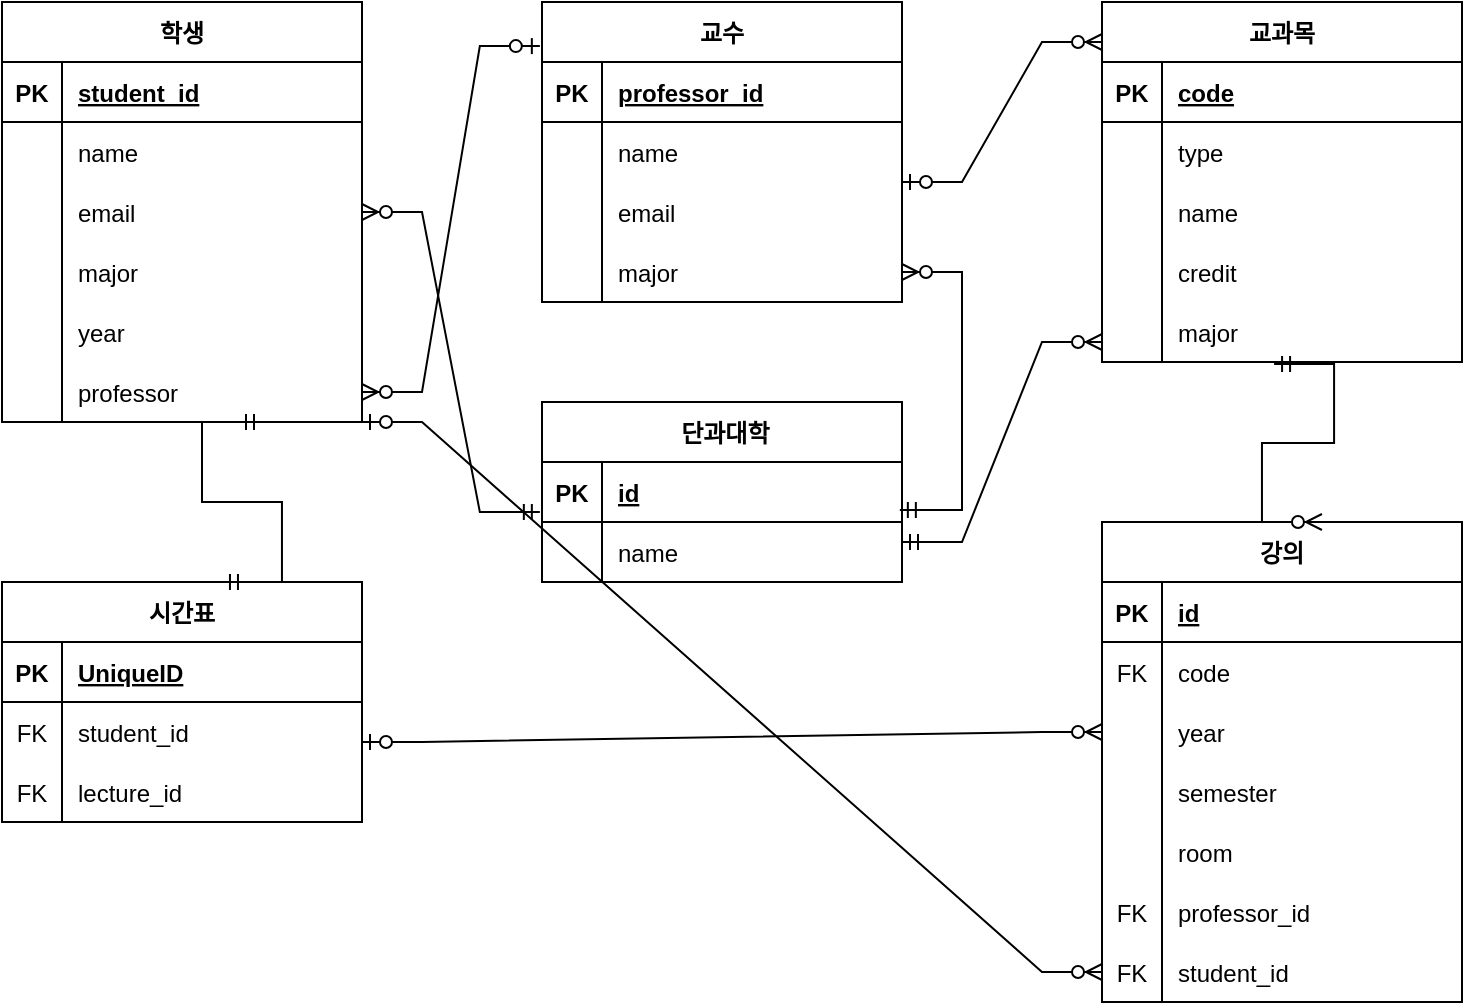 <mxfile version="20.2.6" type="device"><diagram id="R2lEEEUBdFMjLlhIrx00" name="Page-1"><mxGraphModel dx="1422" dy="705" grid="1" gridSize="10" guides="1" tooltips="1" connect="1" arrows="1" fold="1" page="1" pageScale="1" pageWidth="850" pageHeight="1100" math="0" shadow="0" extFonts="Permanent Marker^https://fonts.googleapis.com/css?family=Permanent+Marker"><root><mxCell id="0"/><mxCell id="1" parent="0"/><mxCell id="Uy-VOajb1kSuwkGdI6Oy-1" value="학생" style="shape=table;startSize=30;container=1;collapsible=1;childLayout=tableLayout;fixedRows=1;rowLines=0;fontStyle=1;align=center;resizeLast=1;" vertex="1" parent="1"><mxGeometry x="40" y="40" width="180" height="210" as="geometry"/></mxCell><mxCell id="Uy-VOajb1kSuwkGdI6Oy-2" value="" style="shape=tableRow;horizontal=0;startSize=0;swimlaneHead=0;swimlaneBody=0;fillColor=none;collapsible=0;dropTarget=0;points=[[0,0.5],[1,0.5]];portConstraint=eastwest;top=0;left=0;right=0;bottom=1;" vertex="1" parent="Uy-VOajb1kSuwkGdI6Oy-1"><mxGeometry y="30" width="180" height="30" as="geometry"/></mxCell><mxCell id="Uy-VOajb1kSuwkGdI6Oy-3" value="PK" style="shape=partialRectangle;connectable=0;fillColor=none;top=0;left=0;bottom=0;right=0;fontStyle=1;overflow=hidden;" vertex="1" parent="Uy-VOajb1kSuwkGdI6Oy-2"><mxGeometry width="30" height="30" as="geometry"><mxRectangle width="30" height="30" as="alternateBounds"/></mxGeometry></mxCell><mxCell id="Uy-VOajb1kSuwkGdI6Oy-4" value="student_id" style="shape=partialRectangle;connectable=0;fillColor=none;top=0;left=0;bottom=0;right=0;align=left;spacingLeft=6;fontStyle=5;overflow=hidden;" vertex="1" parent="Uy-VOajb1kSuwkGdI6Oy-2"><mxGeometry x="30" width="150" height="30" as="geometry"><mxRectangle width="150" height="30" as="alternateBounds"/></mxGeometry></mxCell><mxCell id="Uy-VOajb1kSuwkGdI6Oy-5" value="" style="shape=tableRow;horizontal=0;startSize=0;swimlaneHead=0;swimlaneBody=0;fillColor=none;collapsible=0;dropTarget=0;points=[[0,0.5],[1,0.5]];portConstraint=eastwest;top=0;left=0;right=0;bottom=0;" vertex="1" parent="Uy-VOajb1kSuwkGdI6Oy-1"><mxGeometry y="60" width="180" height="30" as="geometry"/></mxCell><mxCell id="Uy-VOajb1kSuwkGdI6Oy-6" value="" style="shape=partialRectangle;connectable=0;fillColor=none;top=0;left=0;bottom=0;right=0;editable=1;overflow=hidden;" vertex="1" parent="Uy-VOajb1kSuwkGdI6Oy-5"><mxGeometry width="30" height="30" as="geometry"><mxRectangle width="30" height="30" as="alternateBounds"/></mxGeometry></mxCell><mxCell id="Uy-VOajb1kSuwkGdI6Oy-7" value="name " style="shape=partialRectangle;connectable=0;fillColor=none;top=0;left=0;bottom=0;right=0;align=left;spacingLeft=6;overflow=hidden;" vertex="1" parent="Uy-VOajb1kSuwkGdI6Oy-5"><mxGeometry x="30" width="150" height="30" as="geometry"><mxRectangle width="150" height="30" as="alternateBounds"/></mxGeometry></mxCell><mxCell id="Uy-VOajb1kSuwkGdI6Oy-8" value="" style="shape=tableRow;horizontal=0;startSize=0;swimlaneHead=0;swimlaneBody=0;fillColor=none;collapsible=0;dropTarget=0;points=[[0,0.5],[1,0.5]];portConstraint=eastwest;top=0;left=0;right=0;bottom=0;" vertex="1" parent="Uy-VOajb1kSuwkGdI6Oy-1"><mxGeometry y="90" width="180" height="30" as="geometry"/></mxCell><mxCell id="Uy-VOajb1kSuwkGdI6Oy-9" value="" style="shape=partialRectangle;connectable=0;fillColor=none;top=0;left=0;bottom=0;right=0;editable=1;overflow=hidden;" vertex="1" parent="Uy-VOajb1kSuwkGdI6Oy-8"><mxGeometry width="30" height="30" as="geometry"><mxRectangle width="30" height="30" as="alternateBounds"/></mxGeometry></mxCell><mxCell id="Uy-VOajb1kSuwkGdI6Oy-10" value="email" style="shape=partialRectangle;connectable=0;fillColor=none;top=0;left=0;bottom=0;right=0;align=left;spacingLeft=6;overflow=hidden;" vertex="1" parent="Uy-VOajb1kSuwkGdI6Oy-8"><mxGeometry x="30" width="150" height="30" as="geometry"><mxRectangle width="150" height="30" as="alternateBounds"/></mxGeometry></mxCell><mxCell id="Uy-VOajb1kSuwkGdI6Oy-11" value="" style="shape=tableRow;horizontal=0;startSize=0;swimlaneHead=0;swimlaneBody=0;fillColor=none;collapsible=0;dropTarget=0;points=[[0,0.5],[1,0.5]];portConstraint=eastwest;top=0;left=0;right=0;bottom=0;" vertex="1" parent="Uy-VOajb1kSuwkGdI6Oy-1"><mxGeometry y="120" width="180" height="30" as="geometry"/></mxCell><mxCell id="Uy-VOajb1kSuwkGdI6Oy-12" value="" style="shape=partialRectangle;connectable=0;fillColor=none;top=0;left=0;bottom=0;right=0;editable=1;overflow=hidden;" vertex="1" parent="Uy-VOajb1kSuwkGdI6Oy-11"><mxGeometry width="30" height="30" as="geometry"><mxRectangle width="30" height="30" as="alternateBounds"/></mxGeometry></mxCell><mxCell id="Uy-VOajb1kSuwkGdI6Oy-13" value="major" style="shape=partialRectangle;connectable=0;fillColor=none;top=0;left=0;bottom=0;right=0;align=left;spacingLeft=6;overflow=hidden;" vertex="1" parent="Uy-VOajb1kSuwkGdI6Oy-11"><mxGeometry x="30" width="150" height="30" as="geometry"><mxRectangle width="150" height="30" as="alternateBounds"/></mxGeometry></mxCell><mxCell id="Uy-VOajb1kSuwkGdI6Oy-52" style="shape=tableRow;horizontal=0;startSize=0;swimlaneHead=0;swimlaneBody=0;fillColor=none;collapsible=0;dropTarget=0;points=[[0,0.5],[1,0.5]];portConstraint=eastwest;top=0;left=0;right=0;bottom=0;" vertex="1" parent="Uy-VOajb1kSuwkGdI6Oy-1"><mxGeometry y="150" width="180" height="30" as="geometry"/></mxCell><mxCell id="Uy-VOajb1kSuwkGdI6Oy-53" style="shape=partialRectangle;connectable=0;fillColor=none;top=0;left=0;bottom=0;right=0;editable=1;overflow=hidden;" vertex="1" parent="Uy-VOajb1kSuwkGdI6Oy-52"><mxGeometry width="30" height="30" as="geometry"><mxRectangle width="30" height="30" as="alternateBounds"/></mxGeometry></mxCell><mxCell id="Uy-VOajb1kSuwkGdI6Oy-54" value="year" style="shape=partialRectangle;connectable=0;fillColor=none;top=0;left=0;bottom=0;right=0;align=left;spacingLeft=6;overflow=hidden;" vertex="1" parent="Uy-VOajb1kSuwkGdI6Oy-52"><mxGeometry x="30" width="150" height="30" as="geometry"><mxRectangle width="150" height="30" as="alternateBounds"/></mxGeometry></mxCell><mxCell id="Uy-VOajb1kSuwkGdI6Oy-122" style="shape=tableRow;horizontal=0;startSize=0;swimlaneHead=0;swimlaneBody=0;fillColor=none;collapsible=0;dropTarget=0;points=[[0,0.5],[1,0.5]];portConstraint=eastwest;top=0;left=0;right=0;bottom=0;" vertex="1" parent="Uy-VOajb1kSuwkGdI6Oy-1"><mxGeometry y="180" width="180" height="30" as="geometry"/></mxCell><mxCell id="Uy-VOajb1kSuwkGdI6Oy-123" style="shape=partialRectangle;connectable=0;fillColor=none;top=0;left=0;bottom=0;right=0;editable=1;overflow=hidden;" vertex="1" parent="Uy-VOajb1kSuwkGdI6Oy-122"><mxGeometry width="30" height="30" as="geometry"><mxRectangle width="30" height="30" as="alternateBounds"/></mxGeometry></mxCell><mxCell id="Uy-VOajb1kSuwkGdI6Oy-124" value="professor" style="shape=partialRectangle;connectable=0;fillColor=none;top=0;left=0;bottom=0;right=0;align=left;spacingLeft=6;overflow=hidden;" vertex="1" parent="Uy-VOajb1kSuwkGdI6Oy-122"><mxGeometry x="30" width="150" height="30" as="geometry"><mxRectangle width="150" height="30" as="alternateBounds"/></mxGeometry></mxCell><mxCell id="Uy-VOajb1kSuwkGdI6Oy-14" value="교수" style="shape=table;startSize=30;container=1;collapsible=1;childLayout=tableLayout;fixedRows=1;rowLines=0;fontStyle=1;align=center;resizeLast=1;" vertex="1" parent="1"><mxGeometry x="310" y="40" width="180" height="150" as="geometry"/></mxCell><mxCell id="Uy-VOajb1kSuwkGdI6Oy-15" value="" style="shape=tableRow;horizontal=0;startSize=0;swimlaneHead=0;swimlaneBody=0;fillColor=none;collapsible=0;dropTarget=0;points=[[0,0.5],[1,0.5]];portConstraint=eastwest;top=0;left=0;right=0;bottom=1;" vertex="1" parent="Uy-VOajb1kSuwkGdI6Oy-14"><mxGeometry y="30" width="180" height="30" as="geometry"/></mxCell><mxCell id="Uy-VOajb1kSuwkGdI6Oy-16" value="PK" style="shape=partialRectangle;connectable=0;fillColor=none;top=0;left=0;bottom=0;right=0;fontStyle=1;overflow=hidden;" vertex="1" parent="Uy-VOajb1kSuwkGdI6Oy-15"><mxGeometry width="30" height="30" as="geometry"><mxRectangle width="30" height="30" as="alternateBounds"/></mxGeometry></mxCell><mxCell id="Uy-VOajb1kSuwkGdI6Oy-17" value="professor_id" style="shape=partialRectangle;connectable=0;fillColor=none;top=0;left=0;bottom=0;right=0;align=left;spacingLeft=6;fontStyle=5;overflow=hidden;" vertex="1" parent="Uy-VOajb1kSuwkGdI6Oy-15"><mxGeometry x="30" width="150" height="30" as="geometry"><mxRectangle width="150" height="30" as="alternateBounds"/></mxGeometry></mxCell><mxCell id="Uy-VOajb1kSuwkGdI6Oy-18" value="" style="shape=tableRow;horizontal=0;startSize=0;swimlaneHead=0;swimlaneBody=0;fillColor=none;collapsible=0;dropTarget=0;points=[[0,0.5],[1,0.5]];portConstraint=eastwest;top=0;left=0;right=0;bottom=0;" vertex="1" parent="Uy-VOajb1kSuwkGdI6Oy-14"><mxGeometry y="60" width="180" height="30" as="geometry"/></mxCell><mxCell id="Uy-VOajb1kSuwkGdI6Oy-19" value="" style="shape=partialRectangle;connectable=0;fillColor=none;top=0;left=0;bottom=0;right=0;editable=1;overflow=hidden;" vertex="1" parent="Uy-VOajb1kSuwkGdI6Oy-18"><mxGeometry width="30" height="30" as="geometry"><mxRectangle width="30" height="30" as="alternateBounds"/></mxGeometry></mxCell><mxCell id="Uy-VOajb1kSuwkGdI6Oy-20" value="name" style="shape=partialRectangle;connectable=0;fillColor=none;top=0;left=0;bottom=0;right=0;align=left;spacingLeft=6;overflow=hidden;" vertex="1" parent="Uy-VOajb1kSuwkGdI6Oy-18"><mxGeometry x="30" width="150" height="30" as="geometry"><mxRectangle width="150" height="30" as="alternateBounds"/></mxGeometry></mxCell><mxCell id="Uy-VOajb1kSuwkGdI6Oy-21" value="" style="shape=tableRow;horizontal=0;startSize=0;swimlaneHead=0;swimlaneBody=0;fillColor=none;collapsible=0;dropTarget=0;points=[[0,0.5],[1,0.5]];portConstraint=eastwest;top=0;left=0;right=0;bottom=0;" vertex="1" parent="Uy-VOajb1kSuwkGdI6Oy-14"><mxGeometry y="90" width="180" height="30" as="geometry"/></mxCell><mxCell id="Uy-VOajb1kSuwkGdI6Oy-22" value="" style="shape=partialRectangle;connectable=0;fillColor=none;top=0;left=0;bottom=0;right=0;editable=1;overflow=hidden;" vertex="1" parent="Uy-VOajb1kSuwkGdI6Oy-21"><mxGeometry width="30" height="30" as="geometry"><mxRectangle width="30" height="30" as="alternateBounds"/></mxGeometry></mxCell><mxCell id="Uy-VOajb1kSuwkGdI6Oy-23" value="email" style="shape=partialRectangle;connectable=0;fillColor=none;top=0;left=0;bottom=0;right=0;align=left;spacingLeft=6;overflow=hidden;" vertex="1" parent="Uy-VOajb1kSuwkGdI6Oy-21"><mxGeometry x="30" width="150" height="30" as="geometry"><mxRectangle width="150" height="30" as="alternateBounds"/></mxGeometry></mxCell><mxCell id="Uy-VOajb1kSuwkGdI6Oy-24" value="" style="shape=tableRow;horizontal=0;startSize=0;swimlaneHead=0;swimlaneBody=0;fillColor=none;collapsible=0;dropTarget=0;points=[[0,0.5],[1,0.5]];portConstraint=eastwest;top=0;left=0;right=0;bottom=0;" vertex="1" parent="Uy-VOajb1kSuwkGdI6Oy-14"><mxGeometry y="120" width="180" height="30" as="geometry"/></mxCell><mxCell id="Uy-VOajb1kSuwkGdI6Oy-25" value="" style="shape=partialRectangle;connectable=0;fillColor=none;top=0;left=0;bottom=0;right=0;editable=1;overflow=hidden;" vertex="1" parent="Uy-VOajb1kSuwkGdI6Oy-24"><mxGeometry width="30" height="30" as="geometry"><mxRectangle width="30" height="30" as="alternateBounds"/></mxGeometry></mxCell><mxCell id="Uy-VOajb1kSuwkGdI6Oy-26" value="major" style="shape=partialRectangle;connectable=0;fillColor=none;top=0;left=0;bottom=0;right=0;align=left;spacingLeft=6;overflow=hidden;" vertex="1" parent="Uy-VOajb1kSuwkGdI6Oy-24"><mxGeometry x="30" width="150" height="30" as="geometry"><mxRectangle width="150" height="30" as="alternateBounds"/></mxGeometry></mxCell><mxCell id="Uy-VOajb1kSuwkGdI6Oy-27" value="교과목" style="shape=table;startSize=30;container=1;collapsible=1;childLayout=tableLayout;fixedRows=1;rowLines=0;fontStyle=1;align=center;resizeLast=1;" vertex="1" parent="1"><mxGeometry x="590" y="40" width="180" height="180" as="geometry"/></mxCell><mxCell id="Uy-VOajb1kSuwkGdI6Oy-28" value="" style="shape=tableRow;horizontal=0;startSize=0;swimlaneHead=0;swimlaneBody=0;fillColor=none;collapsible=0;dropTarget=0;points=[[0,0.5],[1,0.5]];portConstraint=eastwest;top=0;left=0;right=0;bottom=1;" vertex="1" parent="Uy-VOajb1kSuwkGdI6Oy-27"><mxGeometry y="30" width="180" height="30" as="geometry"/></mxCell><mxCell id="Uy-VOajb1kSuwkGdI6Oy-29" value="PK" style="shape=partialRectangle;connectable=0;fillColor=none;top=0;left=0;bottom=0;right=0;fontStyle=1;overflow=hidden;" vertex="1" parent="Uy-VOajb1kSuwkGdI6Oy-28"><mxGeometry width="30" height="30" as="geometry"><mxRectangle width="30" height="30" as="alternateBounds"/></mxGeometry></mxCell><mxCell id="Uy-VOajb1kSuwkGdI6Oy-30" value="code" style="shape=partialRectangle;connectable=0;fillColor=none;top=0;left=0;bottom=0;right=0;align=left;spacingLeft=6;fontStyle=5;overflow=hidden;" vertex="1" parent="Uy-VOajb1kSuwkGdI6Oy-28"><mxGeometry x="30" width="150" height="30" as="geometry"><mxRectangle width="150" height="30" as="alternateBounds"/></mxGeometry></mxCell><mxCell id="Uy-VOajb1kSuwkGdI6Oy-31" value="" style="shape=tableRow;horizontal=0;startSize=0;swimlaneHead=0;swimlaneBody=0;fillColor=none;collapsible=0;dropTarget=0;points=[[0,0.5],[1,0.5]];portConstraint=eastwest;top=0;left=0;right=0;bottom=0;" vertex="1" parent="Uy-VOajb1kSuwkGdI6Oy-27"><mxGeometry y="60" width="180" height="30" as="geometry"/></mxCell><mxCell id="Uy-VOajb1kSuwkGdI6Oy-32" value="" style="shape=partialRectangle;connectable=0;fillColor=none;top=0;left=0;bottom=0;right=0;editable=1;overflow=hidden;" vertex="1" parent="Uy-VOajb1kSuwkGdI6Oy-31"><mxGeometry width="30" height="30" as="geometry"><mxRectangle width="30" height="30" as="alternateBounds"/></mxGeometry></mxCell><mxCell id="Uy-VOajb1kSuwkGdI6Oy-33" value="type" style="shape=partialRectangle;connectable=0;fillColor=none;top=0;left=0;bottom=0;right=0;align=left;spacingLeft=6;overflow=hidden;" vertex="1" parent="Uy-VOajb1kSuwkGdI6Oy-31"><mxGeometry x="30" width="150" height="30" as="geometry"><mxRectangle width="150" height="30" as="alternateBounds"/></mxGeometry></mxCell><mxCell id="Uy-VOajb1kSuwkGdI6Oy-59" style="shape=tableRow;horizontal=0;startSize=0;swimlaneHead=0;swimlaneBody=0;fillColor=none;collapsible=0;dropTarget=0;points=[[0,0.5],[1,0.5]];portConstraint=eastwest;top=0;left=0;right=0;bottom=0;" vertex="1" parent="Uy-VOajb1kSuwkGdI6Oy-27"><mxGeometry y="90" width="180" height="30" as="geometry"/></mxCell><mxCell id="Uy-VOajb1kSuwkGdI6Oy-60" style="shape=partialRectangle;connectable=0;fillColor=none;top=0;left=0;bottom=0;right=0;editable=1;overflow=hidden;" vertex="1" parent="Uy-VOajb1kSuwkGdI6Oy-59"><mxGeometry width="30" height="30" as="geometry"><mxRectangle width="30" height="30" as="alternateBounds"/></mxGeometry></mxCell><mxCell id="Uy-VOajb1kSuwkGdI6Oy-61" value="name" style="shape=partialRectangle;connectable=0;fillColor=none;top=0;left=0;bottom=0;right=0;align=left;spacingLeft=6;overflow=hidden;" vertex="1" parent="Uy-VOajb1kSuwkGdI6Oy-59"><mxGeometry x="30" width="150" height="30" as="geometry"><mxRectangle width="150" height="30" as="alternateBounds"/></mxGeometry></mxCell><mxCell id="Uy-VOajb1kSuwkGdI6Oy-62" style="shape=tableRow;horizontal=0;startSize=0;swimlaneHead=0;swimlaneBody=0;fillColor=none;collapsible=0;dropTarget=0;points=[[0,0.5],[1,0.5]];portConstraint=eastwest;top=0;left=0;right=0;bottom=0;" vertex="1" parent="Uy-VOajb1kSuwkGdI6Oy-27"><mxGeometry y="120" width="180" height="30" as="geometry"/></mxCell><mxCell id="Uy-VOajb1kSuwkGdI6Oy-63" style="shape=partialRectangle;connectable=0;fillColor=none;top=0;left=0;bottom=0;right=0;editable=1;overflow=hidden;" vertex="1" parent="Uy-VOajb1kSuwkGdI6Oy-62"><mxGeometry width="30" height="30" as="geometry"><mxRectangle width="30" height="30" as="alternateBounds"/></mxGeometry></mxCell><mxCell id="Uy-VOajb1kSuwkGdI6Oy-64" value="credit" style="shape=partialRectangle;connectable=0;fillColor=none;top=0;left=0;bottom=0;right=0;align=left;spacingLeft=6;overflow=hidden;" vertex="1" parent="Uy-VOajb1kSuwkGdI6Oy-62"><mxGeometry x="30" width="150" height="30" as="geometry"><mxRectangle width="150" height="30" as="alternateBounds"/></mxGeometry></mxCell><mxCell id="Uy-VOajb1kSuwkGdI6Oy-135" style="shape=tableRow;horizontal=0;startSize=0;swimlaneHead=0;swimlaneBody=0;fillColor=none;collapsible=0;dropTarget=0;points=[[0,0.5],[1,0.5]];portConstraint=eastwest;top=0;left=0;right=0;bottom=0;" vertex="1" parent="Uy-VOajb1kSuwkGdI6Oy-27"><mxGeometry y="150" width="180" height="30" as="geometry"/></mxCell><mxCell id="Uy-VOajb1kSuwkGdI6Oy-136" style="shape=partialRectangle;connectable=0;fillColor=none;top=0;left=0;bottom=0;right=0;editable=1;overflow=hidden;" vertex="1" parent="Uy-VOajb1kSuwkGdI6Oy-135"><mxGeometry width="30" height="30" as="geometry"><mxRectangle width="30" height="30" as="alternateBounds"/></mxGeometry></mxCell><mxCell id="Uy-VOajb1kSuwkGdI6Oy-137" value="major" style="shape=partialRectangle;connectable=0;fillColor=none;top=0;left=0;bottom=0;right=0;align=left;spacingLeft=6;overflow=hidden;" vertex="1" parent="Uy-VOajb1kSuwkGdI6Oy-135"><mxGeometry x="30" width="150" height="30" as="geometry"><mxRectangle width="150" height="30" as="alternateBounds"/></mxGeometry></mxCell><mxCell id="Uy-VOajb1kSuwkGdI6Oy-65" value="강의" style="shape=table;startSize=30;container=1;collapsible=1;childLayout=tableLayout;fixedRows=1;rowLines=0;fontStyle=1;align=center;resizeLast=1;" vertex="1" parent="1"><mxGeometry x="590" y="300" width="180" height="240" as="geometry"/></mxCell><mxCell id="Uy-VOajb1kSuwkGdI6Oy-66" value="" style="shape=tableRow;horizontal=0;startSize=0;swimlaneHead=0;swimlaneBody=0;fillColor=none;collapsible=0;dropTarget=0;points=[[0,0.5],[1,0.5]];portConstraint=eastwest;top=0;left=0;right=0;bottom=1;" vertex="1" parent="Uy-VOajb1kSuwkGdI6Oy-65"><mxGeometry y="30" width="180" height="30" as="geometry"/></mxCell><mxCell id="Uy-VOajb1kSuwkGdI6Oy-67" value="PK" style="shape=partialRectangle;connectable=0;fillColor=none;top=0;left=0;bottom=0;right=0;fontStyle=1;overflow=hidden;" vertex="1" parent="Uy-VOajb1kSuwkGdI6Oy-66"><mxGeometry width="30" height="30" as="geometry"><mxRectangle width="30" height="30" as="alternateBounds"/></mxGeometry></mxCell><mxCell id="Uy-VOajb1kSuwkGdI6Oy-68" value="id" style="shape=partialRectangle;connectable=0;fillColor=none;top=0;left=0;bottom=0;right=0;align=left;spacingLeft=6;fontStyle=5;overflow=hidden;" vertex="1" parent="Uy-VOajb1kSuwkGdI6Oy-66"><mxGeometry x="30" width="150" height="30" as="geometry"><mxRectangle width="150" height="30" as="alternateBounds"/></mxGeometry></mxCell><mxCell id="Uy-VOajb1kSuwkGdI6Oy-69" value="" style="shape=tableRow;horizontal=0;startSize=0;swimlaneHead=0;swimlaneBody=0;fillColor=none;collapsible=0;dropTarget=0;points=[[0,0.5],[1,0.5]];portConstraint=eastwest;top=0;left=0;right=0;bottom=0;" vertex="1" parent="Uy-VOajb1kSuwkGdI6Oy-65"><mxGeometry y="60" width="180" height="30" as="geometry"/></mxCell><mxCell id="Uy-VOajb1kSuwkGdI6Oy-70" value="FK" style="shape=partialRectangle;connectable=0;fillColor=none;top=0;left=0;bottom=0;right=0;editable=1;overflow=hidden;" vertex="1" parent="Uy-VOajb1kSuwkGdI6Oy-69"><mxGeometry width="30" height="30" as="geometry"><mxRectangle width="30" height="30" as="alternateBounds"/></mxGeometry></mxCell><mxCell id="Uy-VOajb1kSuwkGdI6Oy-71" value="code" style="shape=partialRectangle;connectable=0;fillColor=none;top=0;left=0;bottom=0;right=0;align=left;spacingLeft=6;overflow=hidden;" vertex="1" parent="Uy-VOajb1kSuwkGdI6Oy-69"><mxGeometry x="30" width="150" height="30" as="geometry"><mxRectangle width="150" height="30" as="alternateBounds"/></mxGeometry></mxCell><mxCell id="Uy-VOajb1kSuwkGdI6Oy-72" value="" style="shape=tableRow;horizontal=0;startSize=0;swimlaneHead=0;swimlaneBody=0;fillColor=none;collapsible=0;dropTarget=0;points=[[0,0.5],[1,0.5]];portConstraint=eastwest;top=0;left=0;right=0;bottom=0;" vertex="1" parent="Uy-VOajb1kSuwkGdI6Oy-65"><mxGeometry y="90" width="180" height="30" as="geometry"/></mxCell><mxCell id="Uy-VOajb1kSuwkGdI6Oy-73" value="" style="shape=partialRectangle;connectable=0;fillColor=none;top=0;left=0;bottom=0;right=0;editable=1;overflow=hidden;" vertex="1" parent="Uy-VOajb1kSuwkGdI6Oy-72"><mxGeometry width="30" height="30" as="geometry"><mxRectangle width="30" height="30" as="alternateBounds"/></mxGeometry></mxCell><mxCell id="Uy-VOajb1kSuwkGdI6Oy-74" value="year" style="shape=partialRectangle;connectable=0;fillColor=none;top=0;left=0;bottom=0;right=0;align=left;spacingLeft=6;overflow=hidden;" vertex="1" parent="Uy-VOajb1kSuwkGdI6Oy-72"><mxGeometry x="30" width="150" height="30" as="geometry"><mxRectangle width="150" height="30" as="alternateBounds"/></mxGeometry></mxCell><mxCell id="Uy-VOajb1kSuwkGdI6Oy-75" value="" style="shape=tableRow;horizontal=0;startSize=0;swimlaneHead=0;swimlaneBody=0;fillColor=none;collapsible=0;dropTarget=0;points=[[0,0.5],[1,0.5]];portConstraint=eastwest;top=0;left=0;right=0;bottom=0;" vertex="1" parent="Uy-VOajb1kSuwkGdI6Oy-65"><mxGeometry y="120" width="180" height="30" as="geometry"/></mxCell><mxCell id="Uy-VOajb1kSuwkGdI6Oy-76" value="" style="shape=partialRectangle;connectable=0;fillColor=none;top=0;left=0;bottom=0;right=0;editable=1;overflow=hidden;" vertex="1" parent="Uy-VOajb1kSuwkGdI6Oy-75"><mxGeometry width="30" height="30" as="geometry"><mxRectangle width="30" height="30" as="alternateBounds"/></mxGeometry></mxCell><mxCell id="Uy-VOajb1kSuwkGdI6Oy-77" value="semester" style="shape=partialRectangle;connectable=0;fillColor=none;top=0;left=0;bottom=0;right=0;align=left;spacingLeft=6;overflow=hidden;" vertex="1" parent="Uy-VOajb1kSuwkGdI6Oy-75"><mxGeometry x="30" width="150" height="30" as="geometry"><mxRectangle width="150" height="30" as="alternateBounds"/></mxGeometry></mxCell><mxCell id="Uy-VOajb1kSuwkGdI6Oy-81" style="shape=tableRow;horizontal=0;startSize=0;swimlaneHead=0;swimlaneBody=0;fillColor=none;collapsible=0;dropTarget=0;points=[[0,0.5],[1,0.5]];portConstraint=eastwest;top=0;left=0;right=0;bottom=0;" vertex="1" parent="Uy-VOajb1kSuwkGdI6Oy-65"><mxGeometry y="150" width="180" height="30" as="geometry"/></mxCell><mxCell id="Uy-VOajb1kSuwkGdI6Oy-82" style="shape=partialRectangle;connectable=0;fillColor=none;top=0;left=0;bottom=0;right=0;editable=1;overflow=hidden;" vertex="1" parent="Uy-VOajb1kSuwkGdI6Oy-81"><mxGeometry width="30" height="30" as="geometry"><mxRectangle width="30" height="30" as="alternateBounds"/></mxGeometry></mxCell><mxCell id="Uy-VOajb1kSuwkGdI6Oy-83" value="room" style="shape=partialRectangle;connectable=0;fillColor=none;top=0;left=0;bottom=0;right=0;align=left;spacingLeft=6;overflow=hidden;" vertex="1" parent="Uy-VOajb1kSuwkGdI6Oy-81"><mxGeometry x="30" width="150" height="30" as="geometry"><mxRectangle width="150" height="30" as="alternateBounds"/></mxGeometry></mxCell><mxCell id="Uy-VOajb1kSuwkGdI6Oy-78" style="shape=tableRow;horizontal=0;startSize=0;swimlaneHead=0;swimlaneBody=0;fillColor=none;collapsible=0;dropTarget=0;points=[[0,0.5],[1,0.5]];portConstraint=eastwest;top=0;left=0;right=0;bottom=0;" vertex="1" parent="Uy-VOajb1kSuwkGdI6Oy-65"><mxGeometry y="180" width="180" height="30" as="geometry"/></mxCell><mxCell id="Uy-VOajb1kSuwkGdI6Oy-79" value="FK" style="shape=partialRectangle;connectable=0;fillColor=none;top=0;left=0;bottom=0;right=0;editable=1;overflow=hidden;" vertex="1" parent="Uy-VOajb1kSuwkGdI6Oy-78"><mxGeometry width="30" height="30" as="geometry"><mxRectangle width="30" height="30" as="alternateBounds"/></mxGeometry></mxCell><mxCell id="Uy-VOajb1kSuwkGdI6Oy-80" value="professor_id" style="shape=partialRectangle;connectable=0;fillColor=none;top=0;left=0;bottom=0;right=0;align=left;spacingLeft=6;overflow=hidden;" vertex="1" parent="Uy-VOajb1kSuwkGdI6Oy-78"><mxGeometry x="30" width="150" height="30" as="geometry"><mxRectangle width="150" height="30" as="alternateBounds"/></mxGeometry></mxCell><mxCell id="Uy-VOajb1kSuwkGdI6Oy-131" style="shape=tableRow;horizontal=0;startSize=0;swimlaneHead=0;swimlaneBody=0;fillColor=none;collapsible=0;dropTarget=0;points=[[0,0.5],[1,0.5]];portConstraint=eastwest;top=0;left=0;right=0;bottom=0;" vertex="1" parent="Uy-VOajb1kSuwkGdI6Oy-65"><mxGeometry y="210" width="180" height="30" as="geometry"/></mxCell><mxCell id="Uy-VOajb1kSuwkGdI6Oy-132" value="FK" style="shape=partialRectangle;connectable=0;fillColor=none;top=0;left=0;bottom=0;right=0;editable=1;overflow=hidden;" vertex="1" parent="Uy-VOajb1kSuwkGdI6Oy-131"><mxGeometry width="30" height="30" as="geometry"><mxRectangle width="30" height="30" as="alternateBounds"/></mxGeometry></mxCell><mxCell id="Uy-VOajb1kSuwkGdI6Oy-133" value="student_id" style="shape=partialRectangle;connectable=0;fillColor=none;top=0;left=0;bottom=0;right=0;align=left;spacingLeft=6;overflow=hidden;" vertex="1" parent="Uy-VOajb1kSuwkGdI6Oy-131"><mxGeometry x="30" width="150" height="30" as="geometry"><mxRectangle width="150" height="30" as="alternateBounds"/></mxGeometry></mxCell><mxCell id="Uy-VOajb1kSuwkGdI6Oy-84" value="" style="edgeStyle=entityRelationEdgeStyle;fontSize=12;html=1;endArrow=ERzeroToMany;startArrow=ERmandOne;rounded=0;entryX=0.611;entryY=0;entryDx=0;entryDy=0;entryPerimeter=0;exitX=0.478;exitY=1.033;exitDx=0;exitDy=0;exitPerimeter=0;" edge="1" parent="1" source="Uy-VOajb1kSuwkGdI6Oy-135" target="Uy-VOajb1kSuwkGdI6Oy-65"><mxGeometry width="100" height="100" relative="1" as="geometry"><mxPoint x="670" y="190" as="sourcePoint"/><mxPoint x="770" y="90" as="targetPoint"/></mxGeometry></mxCell><mxCell id="Uy-VOajb1kSuwkGdI6Oy-85" value="시간표" style="shape=table;startSize=30;container=1;collapsible=1;childLayout=tableLayout;fixedRows=1;rowLines=0;fontStyle=1;align=center;resizeLast=1;" vertex="1" parent="1"><mxGeometry x="40" y="330" width="180" height="120" as="geometry"/></mxCell><mxCell id="Uy-VOajb1kSuwkGdI6Oy-86" value="" style="shape=tableRow;horizontal=0;startSize=0;swimlaneHead=0;swimlaneBody=0;fillColor=none;collapsible=0;dropTarget=0;points=[[0,0.5],[1,0.5]];portConstraint=eastwest;top=0;left=0;right=0;bottom=1;" vertex="1" parent="Uy-VOajb1kSuwkGdI6Oy-85"><mxGeometry y="30" width="180" height="30" as="geometry"/></mxCell><mxCell id="Uy-VOajb1kSuwkGdI6Oy-87" value="PK" style="shape=partialRectangle;connectable=0;fillColor=none;top=0;left=0;bottom=0;right=0;fontStyle=1;overflow=hidden;" vertex="1" parent="Uy-VOajb1kSuwkGdI6Oy-86"><mxGeometry width="30" height="30" as="geometry"><mxRectangle width="30" height="30" as="alternateBounds"/></mxGeometry></mxCell><mxCell id="Uy-VOajb1kSuwkGdI6Oy-88" value="UniqueID" style="shape=partialRectangle;connectable=0;fillColor=none;top=0;left=0;bottom=0;right=0;align=left;spacingLeft=6;fontStyle=5;overflow=hidden;" vertex="1" parent="Uy-VOajb1kSuwkGdI6Oy-86"><mxGeometry x="30" width="150" height="30" as="geometry"><mxRectangle width="150" height="30" as="alternateBounds"/></mxGeometry></mxCell><mxCell id="Uy-VOajb1kSuwkGdI6Oy-101" style="shape=tableRow;horizontal=0;startSize=0;swimlaneHead=0;swimlaneBody=0;fillColor=none;collapsible=0;dropTarget=0;points=[[0,0.5],[1,0.5]];portConstraint=eastwest;top=0;left=0;right=0;bottom=0;" vertex="1" parent="Uy-VOajb1kSuwkGdI6Oy-85"><mxGeometry y="60" width="180" height="30" as="geometry"/></mxCell><mxCell id="Uy-VOajb1kSuwkGdI6Oy-102" value="FK" style="shape=partialRectangle;connectable=0;fillColor=none;top=0;left=0;bottom=0;right=0;editable=1;overflow=hidden;" vertex="1" parent="Uy-VOajb1kSuwkGdI6Oy-101"><mxGeometry width="30" height="30" as="geometry"><mxRectangle width="30" height="30" as="alternateBounds"/></mxGeometry></mxCell><mxCell id="Uy-VOajb1kSuwkGdI6Oy-103" value="student_id" style="shape=partialRectangle;connectable=0;fillColor=none;top=0;left=0;bottom=0;right=0;align=left;spacingLeft=6;overflow=hidden;" vertex="1" parent="Uy-VOajb1kSuwkGdI6Oy-101"><mxGeometry x="30" width="150" height="30" as="geometry"><mxRectangle width="150" height="30" as="alternateBounds"/></mxGeometry></mxCell><mxCell id="Uy-VOajb1kSuwkGdI6Oy-89" value="" style="shape=tableRow;horizontal=0;startSize=0;swimlaneHead=0;swimlaneBody=0;fillColor=none;collapsible=0;dropTarget=0;points=[[0,0.5],[1,0.5]];portConstraint=eastwest;top=0;left=0;right=0;bottom=0;" vertex="1" parent="Uy-VOajb1kSuwkGdI6Oy-85"><mxGeometry y="90" width="180" height="30" as="geometry"/></mxCell><mxCell id="Uy-VOajb1kSuwkGdI6Oy-90" value="FK" style="shape=partialRectangle;connectable=0;fillColor=none;top=0;left=0;bottom=0;right=0;editable=1;overflow=hidden;" vertex="1" parent="Uy-VOajb1kSuwkGdI6Oy-89"><mxGeometry width="30" height="30" as="geometry"><mxRectangle width="30" height="30" as="alternateBounds"/></mxGeometry></mxCell><mxCell id="Uy-VOajb1kSuwkGdI6Oy-91" value="lecture_id" style="shape=partialRectangle;connectable=0;fillColor=none;top=0;left=0;bottom=0;right=0;align=left;spacingLeft=6;overflow=hidden;" vertex="1" parent="Uy-VOajb1kSuwkGdI6Oy-89"><mxGeometry x="30" width="150" height="30" as="geometry"><mxRectangle width="150" height="30" as="alternateBounds"/></mxGeometry></mxCell><mxCell id="Uy-VOajb1kSuwkGdI6Oy-104" value=" 단과대학" style="shape=table;startSize=30;container=1;collapsible=1;childLayout=tableLayout;fixedRows=1;rowLines=0;fontStyle=1;align=center;resizeLast=1;" vertex="1" parent="1"><mxGeometry x="310" y="240" width="180" height="90" as="geometry"/></mxCell><mxCell id="Uy-VOajb1kSuwkGdI6Oy-105" value="" style="shape=tableRow;horizontal=0;startSize=0;swimlaneHead=0;swimlaneBody=0;fillColor=none;collapsible=0;dropTarget=0;points=[[0,0.5],[1,0.5]];portConstraint=eastwest;top=0;left=0;right=0;bottom=1;" vertex="1" parent="Uy-VOajb1kSuwkGdI6Oy-104"><mxGeometry y="30" width="180" height="30" as="geometry"/></mxCell><mxCell id="Uy-VOajb1kSuwkGdI6Oy-106" value="PK" style="shape=partialRectangle;connectable=0;fillColor=none;top=0;left=0;bottom=0;right=0;fontStyle=1;overflow=hidden;" vertex="1" parent="Uy-VOajb1kSuwkGdI6Oy-105"><mxGeometry width="30" height="30" as="geometry"><mxRectangle width="30" height="30" as="alternateBounds"/></mxGeometry></mxCell><mxCell id="Uy-VOajb1kSuwkGdI6Oy-107" value="id" style="shape=partialRectangle;connectable=0;fillColor=none;top=0;left=0;bottom=0;right=0;align=left;spacingLeft=6;fontStyle=5;overflow=hidden;" vertex="1" parent="Uy-VOajb1kSuwkGdI6Oy-105"><mxGeometry x="30" width="150" height="30" as="geometry"><mxRectangle width="150" height="30" as="alternateBounds"/></mxGeometry></mxCell><mxCell id="Uy-VOajb1kSuwkGdI6Oy-108" value="" style="shape=tableRow;horizontal=0;startSize=0;swimlaneHead=0;swimlaneBody=0;fillColor=none;collapsible=0;dropTarget=0;points=[[0,0.5],[1,0.5]];portConstraint=eastwest;top=0;left=0;right=0;bottom=0;" vertex="1" parent="Uy-VOajb1kSuwkGdI6Oy-104"><mxGeometry y="60" width="180" height="30" as="geometry"/></mxCell><mxCell id="Uy-VOajb1kSuwkGdI6Oy-109" value="" style="shape=partialRectangle;connectable=0;fillColor=none;top=0;left=0;bottom=0;right=0;editable=1;overflow=hidden;" vertex="1" parent="Uy-VOajb1kSuwkGdI6Oy-108"><mxGeometry width="30" height="30" as="geometry"><mxRectangle width="30" height="30" as="alternateBounds"/></mxGeometry></mxCell><mxCell id="Uy-VOajb1kSuwkGdI6Oy-110" value="name" style="shape=partialRectangle;connectable=0;fillColor=none;top=0;left=0;bottom=0;right=0;align=left;spacingLeft=6;overflow=hidden;" vertex="1" parent="Uy-VOajb1kSuwkGdI6Oy-108"><mxGeometry x="30" width="150" height="30" as="geometry"><mxRectangle width="150" height="30" as="alternateBounds"/></mxGeometry></mxCell><mxCell id="Uy-VOajb1kSuwkGdI6Oy-117" value="" style="edgeStyle=entityRelationEdgeStyle;fontSize=12;html=1;endArrow=ERzeroToMany;startArrow=ERmandOne;rounded=0;exitX=0.994;exitY=0.8;exitDx=0;exitDy=0;exitPerimeter=0;" edge="1" parent="1" source="Uy-VOajb1kSuwkGdI6Oy-105" target="Uy-VOajb1kSuwkGdI6Oy-24"><mxGeometry width="100" height="100" relative="1" as="geometry"><mxPoint x="375" y="240" as="sourcePoint"/><mxPoint x="475" y="140" as="targetPoint"/></mxGeometry></mxCell><mxCell id="Uy-VOajb1kSuwkGdI6Oy-118" value="" style="edgeStyle=entityRelationEdgeStyle;fontSize=12;html=1;endArrow=ERzeroToMany;startArrow=ERmandOne;rounded=0;entryX=1;entryY=0.5;entryDx=0;entryDy=0;exitX=-0.006;exitY=0.833;exitDx=0;exitDy=0;exitPerimeter=0;" edge="1" parent="1" source="Uy-VOajb1kSuwkGdI6Oy-105" target="Uy-VOajb1kSuwkGdI6Oy-8"><mxGeometry width="100" height="100" relative="1" as="geometry"><mxPoint x="300" y="260" as="sourcePoint"/><mxPoint x="410" y="160" as="targetPoint"/></mxGeometry></mxCell><mxCell id="Uy-VOajb1kSuwkGdI6Oy-120" value="" style="edgeStyle=entityRelationEdgeStyle;fontSize=12;html=1;endArrow=ERzeroToMany;startArrow=ERzeroToOne;rounded=0;" edge="1" parent="1"><mxGeometry width="100" height="100" relative="1" as="geometry"><mxPoint x="490" y="130" as="sourcePoint"/><mxPoint x="590" y="60" as="targetPoint"/></mxGeometry></mxCell><mxCell id="Uy-VOajb1kSuwkGdI6Oy-125" value="" style="edgeStyle=entityRelationEdgeStyle;fontSize=12;html=1;endArrow=ERzeroToMany;startArrow=ERzeroToOne;rounded=0;entryX=1;entryY=0.5;entryDx=0;entryDy=0;exitX=-0.006;exitY=0.147;exitDx=0;exitDy=0;exitPerimeter=0;" edge="1" parent="1" source="Uy-VOajb1kSuwkGdI6Oy-14" target="Uy-VOajb1kSuwkGdI6Oy-122"><mxGeometry width="100" height="100" relative="1" as="geometry"><mxPoint x="310" y="140" as="sourcePoint"/><mxPoint x="410" y="40" as="targetPoint"/></mxGeometry></mxCell><mxCell id="Uy-VOajb1kSuwkGdI6Oy-126" value="" style="edgeStyle=entityRelationEdgeStyle;fontSize=12;html=1;endArrow=ERmandOne;startArrow=ERmandOne;rounded=0;exitX=0.611;exitY=0;exitDx=0;exitDy=0;exitPerimeter=0;" edge="1" parent="1" source="Uy-VOajb1kSuwkGdI6Oy-85"><mxGeometry width="100" height="100" relative="1" as="geometry"><mxPoint x="70" y="350" as="sourcePoint"/><mxPoint x="170" y="250" as="targetPoint"/></mxGeometry></mxCell><mxCell id="Uy-VOajb1kSuwkGdI6Oy-134" value="" style="edgeStyle=entityRelationEdgeStyle;fontSize=12;html=1;endArrow=ERzeroToMany;startArrow=ERzeroToOne;rounded=0;entryX=0;entryY=0.5;entryDx=0;entryDy=0;" edge="1" parent="1" target="Uy-VOajb1kSuwkGdI6Oy-131"><mxGeometry width="100" height="100" relative="1" as="geometry"><mxPoint x="220" y="250" as="sourcePoint"/><mxPoint x="320" y="150" as="targetPoint"/></mxGeometry></mxCell><mxCell id="Uy-VOajb1kSuwkGdI6Oy-138" value="" style="edgeStyle=entityRelationEdgeStyle;fontSize=12;html=1;endArrow=ERzeroToMany;startArrow=ERmandOne;rounded=0;" edge="1" parent="1"><mxGeometry width="100" height="100" relative="1" as="geometry"><mxPoint x="490" y="310" as="sourcePoint"/><mxPoint x="590" y="210" as="targetPoint"/></mxGeometry></mxCell><mxCell id="Uy-VOajb1kSuwkGdI6Oy-139" value="" style="edgeStyle=entityRelationEdgeStyle;fontSize=12;html=1;endArrow=ERzeroToMany;startArrow=ERzeroToOne;rounded=0;entryX=0;entryY=0.5;entryDx=0;entryDy=0;" edge="1" parent="1" target="Uy-VOajb1kSuwkGdI6Oy-72"><mxGeometry width="100" height="100" relative="1" as="geometry"><mxPoint x="220" y="410" as="sourcePoint"/><mxPoint x="580" y="410" as="targetPoint"/></mxGeometry></mxCell></root></mxGraphModel></diagram></mxfile>